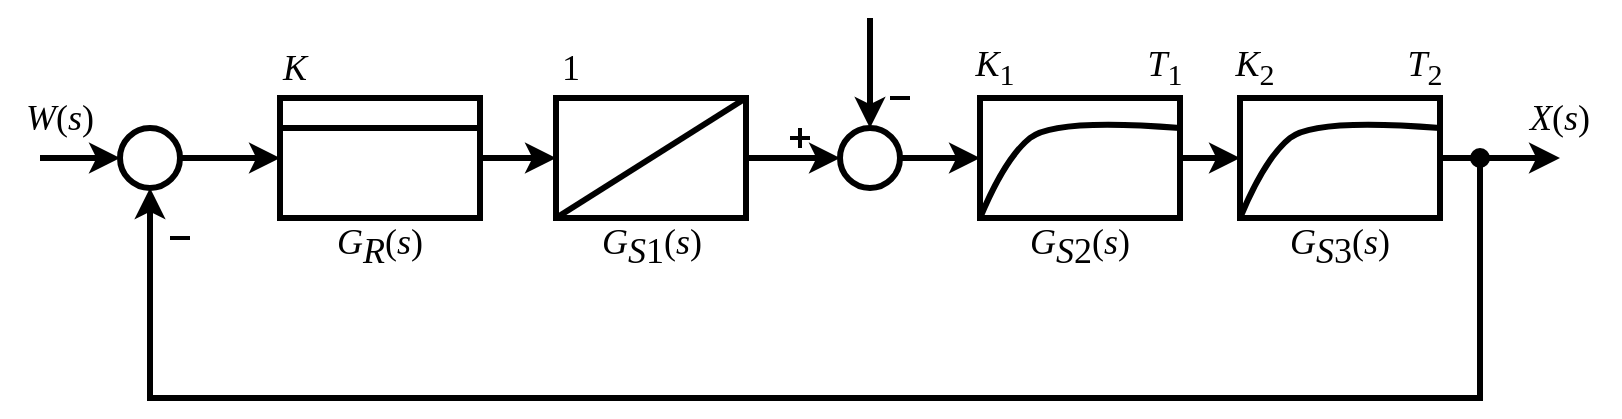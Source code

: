 <mxfile version="21.0.2" type="github">
  <diagram name="Page-1" id="ph_byzu_aYL5lYIVE-Ck">
    <mxGraphModel dx="1216" dy="692" grid="1" gridSize="10" guides="1" tooltips="1" connect="1" arrows="1" fold="1" page="1" pageScale="1" pageWidth="850" pageHeight="1100" math="0" shadow="0">
      <root>
        <mxCell id="0" />
        <mxCell id="1" parent="0" />
        <mxCell id="kCsf_dEb_IwBwz_RIPwz-3" value="" style="edgeStyle=orthogonalEdgeStyle;rounded=0;orthogonalLoop=1;jettySize=auto;html=1;strokeWidth=3;" parent="1" source="kCsf_dEb_IwBwz_RIPwz-1" target="kCsf_dEb_IwBwz_RIPwz-2" edge="1">
          <mxGeometry relative="1" as="geometry" />
        </mxCell>
        <mxCell id="kCsf_dEb_IwBwz_RIPwz-5" value="" style="edgeStyle=orthogonalEdgeStyle;rounded=0;orthogonalLoop=1;jettySize=auto;html=1;strokeWidth=3;" parent="1" source="kCsf_dEb_IwBwz_RIPwz-2" target="kCsf_dEb_IwBwz_RIPwz-4" edge="1">
          <mxGeometry relative="1" as="geometry" />
        </mxCell>
        <mxCell id="kCsf_dEb_IwBwz_RIPwz-7" value="" style="edgeStyle=orthogonalEdgeStyle;rounded=0;orthogonalLoop=1;jettySize=auto;html=1;strokeWidth=3;" parent="1" source="kCsf_dEb_IwBwz_RIPwz-4" target="kCsf_dEb_IwBwz_RIPwz-6" edge="1">
          <mxGeometry relative="1" as="geometry" />
        </mxCell>
        <mxCell id="kCsf_dEb_IwBwz_RIPwz-4" value="" style="ellipse;whiteSpace=wrap;html=1;rounded=0;strokeWidth=3;" parent="1" vertex="1">
          <mxGeometry x="445" y="65" width="30" height="30" as="geometry" />
        </mxCell>
        <mxCell id="kCsf_dEb_IwBwz_RIPwz-9" value="" style="edgeStyle=orthogonalEdgeStyle;rounded=0;orthogonalLoop=1;jettySize=auto;html=1;strokeWidth=3;" parent="1" source="kCsf_dEb_IwBwz_RIPwz-6" target="kCsf_dEb_IwBwz_RIPwz-8" edge="1">
          <mxGeometry relative="1" as="geometry" />
        </mxCell>
        <mxCell id="kCsf_dEb_IwBwz_RIPwz-11" value="" style="edgeStyle=orthogonalEdgeStyle;rounded=0;orthogonalLoop=1;jettySize=auto;html=1;strokeWidth=3;endArrow=none;endFill=0;" parent="1" source="kCsf_dEb_IwBwz_RIPwz-8" target="kCsf_dEb_IwBwz_RIPwz-10" edge="1">
          <mxGeometry relative="1" as="geometry" />
        </mxCell>
        <mxCell id="kCsf_dEb_IwBwz_RIPwz-13" value="" style="edgeStyle=orthogonalEdgeStyle;rounded=0;orthogonalLoop=1;jettySize=auto;html=1;strokeWidth=3;" parent="1" source="kCsf_dEb_IwBwz_RIPwz-10" edge="1">
          <mxGeometry relative="1" as="geometry">
            <mxPoint x="805" y="80" as="targetPoint" />
          </mxGeometry>
        </mxCell>
        <mxCell id="kCsf_dEb_IwBwz_RIPwz-10" value="" style="shape=waypoint;sketch=0;size=6;pointerEvents=1;points=[];fillColor=default;resizable=0;rotatable=0;perimeter=centerPerimeter;snapToPoint=1;rounded=0;strokeWidth=3;" parent="1" vertex="1">
          <mxGeometry x="755" y="70" width="20" height="20" as="geometry" />
        </mxCell>
        <mxCell id="kCsf_dEb_IwBwz_RIPwz-17" value="" style="edgeStyle=orthogonalEdgeStyle;rounded=0;orthogonalLoop=1;jettySize=auto;html=1;strokeWidth=3;" parent="1" source="kCsf_dEb_IwBwz_RIPwz-16" target="kCsf_dEb_IwBwz_RIPwz-1" edge="1">
          <mxGeometry relative="1" as="geometry" />
        </mxCell>
        <mxCell id="kCsf_dEb_IwBwz_RIPwz-16" value="" style="ellipse;whiteSpace=wrap;html=1;rounded=0;strokeWidth=3;" parent="1" vertex="1">
          <mxGeometry x="85" y="65" width="30" height="30" as="geometry" />
        </mxCell>
        <mxCell id="kCsf_dEb_IwBwz_RIPwz-18" value="" style="endArrow=classic;html=1;rounded=0;entryX=0;entryY=0.5;entryDx=0;entryDy=0;strokeWidth=3;" parent="1" target="kCsf_dEb_IwBwz_RIPwz-16" edge="1">
          <mxGeometry width="50" height="50" relative="1" as="geometry">
            <mxPoint x="45" y="80" as="sourcePoint" />
            <mxPoint x="725" y="370" as="targetPoint" />
          </mxGeometry>
        </mxCell>
        <mxCell id="kCsf_dEb_IwBwz_RIPwz-24" value="" style="group" parent="1" vertex="1" connectable="0">
          <mxGeometry x="165" y="50" width="100" height="60" as="geometry" />
        </mxCell>
        <mxCell id="kCsf_dEb_IwBwz_RIPwz-1" value="" style="rounded=0;whiteSpace=wrap;html=1;strokeWidth=3;" parent="kCsf_dEb_IwBwz_RIPwz-24" vertex="1">
          <mxGeometry width="100" height="60" as="geometry" />
        </mxCell>
        <mxCell id="kCsf_dEb_IwBwz_RIPwz-20" value="" style="endArrow=none;html=1;rounded=0;entryX=1;entryY=0.25;entryDx=0;entryDy=0;exitX=0;exitY=0.25;exitDx=0;exitDy=0;strokeWidth=3;" parent="kCsf_dEb_IwBwz_RIPwz-24" source="kCsf_dEb_IwBwz_RIPwz-1" target="kCsf_dEb_IwBwz_RIPwz-1" edge="1">
          <mxGeometry width="50" height="50" relative="1" as="geometry">
            <mxPoint x="425" y="370" as="sourcePoint" />
            <mxPoint x="466.667" y="320" as="targetPoint" />
          </mxGeometry>
        </mxCell>
        <mxCell id="kCsf_dEb_IwBwz_RIPwz-25" value="" style="group" parent="1" vertex="1" connectable="0">
          <mxGeometry x="303" y="50" width="95" height="60" as="geometry" />
        </mxCell>
        <mxCell id="kCsf_dEb_IwBwz_RIPwz-2" value="" style="rounded=0;whiteSpace=wrap;html=1;strokeWidth=3;" parent="kCsf_dEb_IwBwz_RIPwz-25" vertex="1">
          <mxGeometry width="95" height="60" as="geometry" />
        </mxCell>
        <mxCell id="kCsf_dEb_IwBwz_RIPwz-21" value="" style="endArrow=none;html=1;rounded=0;exitX=0;exitY=1;exitDx=0;exitDy=0;entryX=1;entryY=0;entryDx=0;entryDy=0;strokeWidth=3;" parent="kCsf_dEb_IwBwz_RIPwz-25" source="kCsf_dEb_IwBwz_RIPwz-2" target="kCsf_dEb_IwBwz_RIPwz-2" edge="1">
          <mxGeometry width="50" height="50" relative="1" as="geometry">
            <mxPoint x="245.417" y="370" as="sourcePoint" />
            <mxPoint x="285" y="320" as="targetPoint" />
          </mxGeometry>
        </mxCell>
        <mxCell id="kCsf_dEb_IwBwz_RIPwz-26" value="" style="group" parent="1" vertex="1" connectable="0">
          <mxGeometry x="515" y="50" width="100" height="60" as="geometry" />
        </mxCell>
        <mxCell id="kCsf_dEb_IwBwz_RIPwz-6" value="" style="whiteSpace=wrap;html=1;rounded=0;strokeWidth=3;" parent="kCsf_dEb_IwBwz_RIPwz-26" vertex="1">
          <mxGeometry width="100" height="60" as="geometry" />
        </mxCell>
        <mxCell id="kCsf_dEb_IwBwz_RIPwz-22" value="" style="curved=1;endArrow=none;html=1;rounded=0;endFill=0;strokeWidth=3;entryX=1;entryY=0.25;entryDx=0;entryDy=0;exitX=0;exitY=1;exitDx=0;exitDy=0;" parent="kCsf_dEb_IwBwz_RIPwz-26" source="kCsf_dEb_IwBwz_RIPwz-6" target="kCsf_dEb_IwBwz_RIPwz-6" edge="1">
          <mxGeometry width="50" height="50" relative="1" as="geometry">
            <mxPoint x="37.5" y="370" as="sourcePoint" />
            <mxPoint x="137.5" y="290" as="targetPoint" />
            <Array as="points">
              <mxPoint x="12.5" y="30" />
              <mxPoint x="37.5" y="10" />
            </Array>
          </mxGeometry>
        </mxCell>
        <mxCell id="kCsf_dEb_IwBwz_RIPwz-27" value="" style="group" parent="1" vertex="1" connectable="0">
          <mxGeometry x="645" y="50" width="100" height="60" as="geometry" />
        </mxCell>
        <mxCell id="kCsf_dEb_IwBwz_RIPwz-8" value="" style="whiteSpace=wrap;html=1;rounded=0;strokeWidth=3;" parent="kCsf_dEb_IwBwz_RIPwz-27" vertex="1">
          <mxGeometry width="100" height="60" as="geometry" />
        </mxCell>
        <mxCell id="kCsf_dEb_IwBwz_RIPwz-23" value="" style="curved=1;endArrow=none;html=1;rounded=0;endFill=0;strokeWidth=3;entryX=1;entryY=0.25;entryDx=0;entryDy=0;exitX=0;exitY=1;exitDx=0;exitDy=0;" parent="kCsf_dEb_IwBwz_RIPwz-27" edge="1">
          <mxGeometry width="50" height="50" relative="1" as="geometry">
            <mxPoint y="60" as="sourcePoint" />
            <mxPoint x="100" y="15" as="targetPoint" />
            <Array as="points">
              <mxPoint x="12.5" y="30" />
              <mxPoint x="37.5" y="10" />
            </Array>
          </mxGeometry>
        </mxCell>
        <mxCell id="kCsf_dEb_IwBwz_RIPwz-29" value="" style="endArrow=classic;html=1;rounded=0;entryX=0.5;entryY=1;entryDx=0;entryDy=0;strokeWidth=3;" parent="1" source="kCsf_dEb_IwBwz_RIPwz-10" target="kCsf_dEb_IwBwz_RIPwz-16" edge="1">
          <mxGeometry width="50" height="50" relative="1" as="geometry">
            <mxPoint x="790" y="110" as="sourcePoint" />
            <mxPoint x="615" y="200" as="targetPoint" />
            <Array as="points">
              <mxPoint x="765" y="200" />
              <mxPoint x="100" y="200" />
            </Array>
          </mxGeometry>
        </mxCell>
        <mxCell id="kCsf_dEb_IwBwz_RIPwz-31" value="&lt;i&gt;&lt;font face=&quot;Georgia&quot;&gt;&lt;font style=&quot;font-size: 13px;&quot;&gt;&lt;font style=&quot;font-size: 14px;&quot;&gt;&lt;font style=&quot;font-size: 15px;&quot;&gt;&lt;font style=&quot;font-size: 16px;&quot;&gt;&lt;font style=&quot;font-size: 17px;&quot;&gt;&lt;font style=&quot;font-size: 18px;&quot;&gt;W&lt;/font&gt;&lt;/font&gt;&lt;/font&gt;&lt;/font&gt;&lt;/font&gt;&lt;/font&gt;&lt;/font&gt;&lt;/i&gt;&lt;font face=&quot;Georgia&quot;&gt;&lt;font style=&quot;font-size: 13px;&quot;&gt;&lt;font style=&quot;font-size: 14px;&quot;&gt;&lt;font style=&quot;font-size: 15px;&quot;&gt;&lt;font style=&quot;font-size: 16px;&quot;&gt;&lt;font style=&quot;font-size: 17px;&quot;&gt;&lt;font style=&quot;font-size: 18px;&quot;&gt;(&lt;/font&gt;&lt;/font&gt;&lt;/font&gt;&lt;/font&gt;&lt;/font&gt;&lt;/font&gt;&lt;/font&gt;&lt;i&gt;&lt;font face=&quot;Georgia&quot;&gt;&lt;font style=&quot;font-size: 13px;&quot;&gt;&lt;font style=&quot;font-size: 14px;&quot;&gt;&lt;font style=&quot;font-size: 15px;&quot;&gt;&lt;font style=&quot;font-size: 16px;&quot;&gt;&lt;font style=&quot;font-size: 17px;&quot;&gt;&lt;font style=&quot;font-size: 18px;&quot;&gt;s&lt;/font&gt;&lt;/font&gt;&lt;/font&gt;&lt;/font&gt;&lt;/font&gt;&lt;/font&gt;&lt;/font&gt;&lt;/i&gt;&lt;font face=&quot;Georgia&quot;&gt;&lt;font style=&quot;font-size: 13px;&quot;&gt;&lt;font style=&quot;font-size: 14px;&quot;&gt;&lt;font style=&quot;font-size: 15px;&quot;&gt;&lt;font style=&quot;font-size: 16px;&quot;&gt;&lt;font style=&quot;font-size: 17px;&quot;&gt;&lt;font style=&quot;font-size: 18px;&quot;&gt;)&lt;/font&gt;&lt;/font&gt;&lt;/font&gt;&lt;/font&gt;&lt;/font&gt;&lt;/font&gt;&lt;/font&gt;" style="text;html=1;strokeColor=none;fillColor=none;align=center;verticalAlign=middle;whiteSpace=wrap;rounded=0;fontFamily=Times New Roman;" parent="1" vertex="1">
          <mxGeometry x="25" y="45" width="60" height="30" as="geometry" />
        </mxCell>
        <mxCell id="kCsf_dEb_IwBwz_RIPwz-34" value="" style="endArrow=none;html=1;rounded=0;strokeWidth=2;" parent="1" edge="1">
          <mxGeometry width="50" height="50" relative="1" as="geometry">
            <mxPoint x="120" y="120" as="sourcePoint" />
            <mxPoint x="110" y="120" as="targetPoint" />
          </mxGeometry>
        </mxCell>
        <mxCell id="kCsf_dEb_IwBwz_RIPwz-35" value="" style="endArrow=none;html=1;rounded=0;strokeWidth=2;" parent="1" edge="1">
          <mxGeometry width="50" height="50" relative="1" as="geometry">
            <mxPoint x="480" y="50" as="sourcePoint" />
            <mxPoint x="470" y="50" as="targetPoint" />
          </mxGeometry>
        </mxCell>
        <mxCell id="kCsf_dEb_IwBwz_RIPwz-38" value="" style="group;strokeWidth=1;strokeColor=none;" parent="1" vertex="1" connectable="0">
          <mxGeometry x="415" y="60" width="20" height="20" as="geometry" />
        </mxCell>
        <mxCell id="kCsf_dEb_IwBwz_RIPwz-36" value="" style="endArrow=none;html=1;rounded=0;strokeWidth=2;" parent="kCsf_dEb_IwBwz_RIPwz-38" edge="1">
          <mxGeometry width="50" height="50" relative="1" as="geometry">
            <mxPoint x="15" y="10" as="sourcePoint" />
            <mxPoint x="5" y="10" as="targetPoint" />
          </mxGeometry>
        </mxCell>
        <mxCell id="kCsf_dEb_IwBwz_RIPwz-37" value="" style="endArrow=none;html=1;rounded=0;strokeWidth=2;" parent="kCsf_dEb_IwBwz_RIPwz-38" edge="1">
          <mxGeometry width="50" height="50" relative="1" as="geometry">
            <mxPoint x="10" y="5" as="sourcePoint" />
            <mxPoint x="10" y="15" as="targetPoint" />
          </mxGeometry>
        </mxCell>
        <mxCell id="kCsf_dEb_IwBwz_RIPwz-39" value="" style="endArrow=classic;html=1;rounded=0;entryX=0.5;entryY=0;entryDx=0;entryDy=0;strokeWidth=3;" parent="1" target="kCsf_dEb_IwBwz_RIPwz-4" edge="1">
          <mxGeometry width="50" height="50" relative="1" as="geometry">
            <mxPoint x="460" y="10" as="sourcePoint" />
            <mxPoint x="350" y="40" as="targetPoint" />
          </mxGeometry>
        </mxCell>
        <mxCell id="kCsf_dEb_IwBwz_RIPwz-40" value="&lt;i&gt;&lt;font face=&quot;Georgia&quot;&gt;&lt;font style=&quot;font-size: 13px;&quot;&gt;&lt;font style=&quot;font-size: 14px;&quot;&gt;&lt;font style=&quot;font-size: 15px;&quot;&gt;&lt;font style=&quot;font-size: 16px;&quot;&gt;&lt;font style=&quot;font-size: 17px;&quot;&gt;&lt;font style=&quot;font-size: 18px;&quot;&gt;X&lt;/font&gt;&lt;/font&gt;&lt;/font&gt;&lt;/font&gt;&lt;/font&gt;&lt;/font&gt;&lt;/font&gt;&lt;/i&gt;&lt;font face=&quot;Georgia&quot;&gt;&lt;font style=&quot;font-size: 13px;&quot;&gt;&lt;font style=&quot;font-size: 14px;&quot;&gt;&lt;font style=&quot;font-size: 15px;&quot;&gt;&lt;font style=&quot;font-size: 16px;&quot;&gt;&lt;font style=&quot;font-size: 17px;&quot;&gt;&lt;font style=&quot;font-size: 18px;&quot;&gt;(&lt;/font&gt;&lt;/font&gt;&lt;/font&gt;&lt;/font&gt;&lt;/font&gt;&lt;/font&gt;&lt;/font&gt;&lt;i&gt;&lt;font face=&quot;Georgia&quot;&gt;&lt;font style=&quot;font-size: 13px;&quot;&gt;&lt;font style=&quot;font-size: 14px;&quot;&gt;&lt;font style=&quot;font-size: 15px;&quot;&gt;&lt;font style=&quot;font-size: 16px;&quot;&gt;&lt;font style=&quot;font-size: 17px;&quot;&gt;&lt;font style=&quot;font-size: 18px;&quot;&gt;s&lt;/font&gt;&lt;/font&gt;&lt;/font&gt;&lt;/font&gt;&lt;/font&gt;&lt;/font&gt;&lt;/font&gt;&lt;/i&gt;&lt;font face=&quot;Georgia&quot;&gt;&lt;font style=&quot;font-size: 13px;&quot;&gt;&lt;font style=&quot;font-size: 14px;&quot;&gt;&lt;font style=&quot;font-size: 15px;&quot;&gt;&lt;font style=&quot;font-size: 16px;&quot;&gt;&lt;font style=&quot;font-size: 17px;&quot;&gt;&lt;font style=&quot;font-size: 18px;&quot;&gt;)&lt;/font&gt;&lt;/font&gt;&lt;/font&gt;&lt;/font&gt;&lt;/font&gt;&lt;/font&gt;&lt;/font&gt;" style="text;html=1;strokeColor=none;fillColor=none;align=center;verticalAlign=middle;whiteSpace=wrap;rounded=0;fontFamily=Times New Roman;" parent="1" vertex="1">
          <mxGeometry x="775" y="45" width="60" height="30" as="geometry" />
        </mxCell>
        <mxCell id="kCsf_dEb_IwBwz_RIPwz-41" value="&lt;i style=&quot;font-size: 18px;&quot;&gt;&lt;font style=&quot;font-size: 18px;&quot; face=&quot;Georgia&quot;&gt;G&lt;sub style=&quot;font-size: 18px;&quot;&gt;R&lt;/sub&gt;&lt;/font&gt;&lt;/i&gt;&lt;span style=&quot;font-size: 18px;&quot;&gt;&lt;font style=&quot;font-size: 18px;&quot; face=&quot;Georgia&quot;&gt;(&lt;/font&gt;&lt;/span&gt;&lt;i style=&quot;font-size: 18px;&quot;&gt;&lt;font style=&quot;font-size: 18px;&quot; face=&quot;Georgia&quot;&gt;s&lt;/font&gt;&lt;/i&gt;&lt;span style=&quot;font-size: 18px;&quot;&gt;&lt;font style=&quot;font-size: 18px;&quot; face=&quot;Georgia&quot;&gt;)&lt;/font&gt;&lt;/span&gt;" style="text;html=1;strokeColor=none;fillColor=none;align=center;verticalAlign=middle;whiteSpace=wrap;rounded=0;fontFamily=Times New Roman;fontSize=18;" parent="1" vertex="1">
          <mxGeometry x="185" y="110" width="60" height="30" as="geometry" />
        </mxCell>
        <mxCell id="kCsf_dEb_IwBwz_RIPwz-42" value="&lt;i style=&quot;font-size: 18px;&quot;&gt;&lt;font style=&quot;font-size: 18px;&quot; face=&quot;Georgia&quot;&gt;G&lt;sub style=&quot;font-size: 18px;&quot;&gt;S&lt;/sub&gt;&lt;/font&gt;&lt;/i&gt;&lt;font style=&quot;font-size: 18px;&quot; face=&quot;Georgia&quot;&gt;&lt;sub style=&quot;font-size: 18px;&quot;&gt;1&lt;/sub&gt;&lt;/font&gt;&lt;span style=&quot;font-size: 18px;&quot;&gt;&lt;font style=&quot;font-size: 18px;&quot; face=&quot;Georgia&quot;&gt;(&lt;/font&gt;&lt;/span&gt;&lt;i style=&quot;font-size: 18px;&quot;&gt;&lt;font style=&quot;font-size: 18px;&quot; face=&quot;Georgia&quot;&gt;s&lt;/font&gt;&lt;/i&gt;&lt;span style=&quot;font-size: 18px;&quot;&gt;&lt;font style=&quot;font-size: 18px;&quot; face=&quot;Georgia&quot;&gt;)&lt;/font&gt;&lt;/span&gt;" style="text;html=1;strokeColor=none;fillColor=none;align=center;verticalAlign=middle;whiteSpace=wrap;rounded=0;fontFamily=Times New Roman;fontSize=18;" parent="1" vertex="1">
          <mxGeometry x="320.5" y="110" width="60" height="30" as="geometry" />
        </mxCell>
        <mxCell id="kCsf_dEb_IwBwz_RIPwz-43" value="&lt;i style=&quot;font-size: 18px;&quot;&gt;&lt;font style=&quot;font-size: 18px;&quot; face=&quot;Georgia&quot;&gt;G&lt;sub style=&quot;font-size: 18px;&quot;&gt;S&lt;/sub&gt;&lt;/font&gt;&lt;/i&gt;&lt;font style=&quot;font-size: 18px;&quot; face=&quot;Georgia&quot;&gt;&lt;sub style=&quot;font-size: 18px;&quot;&gt;2&lt;/sub&gt;&lt;/font&gt;&lt;span style=&quot;font-size: 18px;&quot;&gt;&lt;font style=&quot;font-size: 18px;&quot; face=&quot;Georgia&quot;&gt;(&lt;/font&gt;&lt;/span&gt;&lt;i style=&quot;font-size: 18px;&quot;&gt;&lt;font style=&quot;font-size: 18px;&quot; face=&quot;Georgia&quot;&gt;s&lt;/font&gt;&lt;/i&gt;&lt;span style=&quot;font-size: 18px;&quot;&gt;&lt;font style=&quot;font-size: 18px;&quot; face=&quot;Georgia&quot;&gt;)&lt;/font&gt;&lt;/span&gt;" style="text;html=1;strokeColor=none;fillColor=none;align=center;verticalAlign=middle;whiteSpace=wrap;rounded=0;fontFamily=Times New Roman;fontSize=18;" parent="1" vertex="1">
          <mxGeometry x="535" y="110" width="60" height="30" as="geometry" />
        </mxCell>
        <mxCell id="kCsf_dEb_IwBwz_RIPwz-44" value="&lt;i style=&quot;font-size: 18px;&quot;&gt;&lt;font style=&quot;font-size: 18px;&quot; face=&quot;Georgia&quot;&gt;G&lt;sub style=&quot;font-size: 18px;&quot;&gt;S&lt;/sub&gt;&lt;/font&gt;&lt;/i&gt;&lt;font style=&quot;font-size: 18px;&quot; face=&quot;Georgia&quot;&gt;&lt;sub style=&quot;font-size: 18px;&quot;&gt;3&lt;/sub&gt;&lt;/font&gt;&lt;span style=&quot;font-size: 18px;&quot;&gt;&lt;font style=&quot;font-size: 18px;&quot; face=&quot;Georgia&quot;&gt;(&lt;/font&gt;&lt;/span&gt;&lt;i style=&quot;font-size: 18px;&quot;&gt;&lt;font style=&quot;font-size: 18px;&quot; face=&quot;Georgia&quot;&gt;s&lt;/font&gt;&lt;/i&gt;&lt;span style=&quot;font-size: 18px;&quot;&gt;&lt;font style=&quot;font-size: 18px;&quot; face=&quot;Georgia&quot;&gt;)&lt;/font&gt;&lt;/span&gt;" style="text;html=1;strokeColor=none;fillColor=none;align=center;verticalAlign=middle;whiteSpace=wrap;rounded=0;fontFamily=Times New Roman;fontSize=18;" parent="1" vertex="1">
          <mxGeometry x="665" y="110" width="60" height="30" as="geometry" />
        </mxCell>
        <mxCell id="kCsf_dEb_IwBwz_RIPwz-45" value="&lt;font style=&quot;font-size: 15px;&quot;&gt;&lt;i&gt;&lt;font style=&quot;font-size: 15px;&quot; face=&quot;Georgia&quot;&gt;&lt;font style=&quot;font-size: 15px;&quot;&gt;&lt;font style=&quot;font-size: 16px;&quot;&gt;&lt;font style=&quot;font-size: 17px;&quot;&gt;&lt;font style=&quot;font-size: 18px;&quot;&gt;K&lt;/font&gt;&lt;/font&gt;&lt;/font&gt;&lt;/font&gt;&lt;/font&gt;&lt;/i&gt;&lt;/font&gt;" style="text;html=1;strokeColor=none;fillColor=none;align=center;verticalAlign=middle;whiteSpace=wrap;rounded=0;fontFamily=Times New Roman;" parent="1" vertex="1">
          <mxGeometry x="165" y="25" width="15" height="20" as="geometry" />
        </mxCell>
        <mxCell id="kCsf_dEb_IwBwz_RIPwz-46" value="&lt;font style=&quot;font-size: 18px;&quot;&gt;&lt;i&gt;&lt;font style=&quot;font-size: 18px;&quot; face=&quot;Georgia&quot;&gt;K&lt;/font&gt;&lt;/i&gt;&lt;font style=&quot;font-size: 18px;&quot; face=&quot;Georgia&quot;&gt;&lt;sub&gt;1&lt;/sub&gt;&lt;/font&gt;&lt;/font&gt;" style="text;html=1;strokeColor=none;fillColor=none;align=center;verticalAlign=middle;whiteSpace=wrap;rounded=0;fontFamily=Times New Roman;" parent="1" vertex="1">
          <mxGeometry x="515" y="25" width="15" height="20" as="geometry" />
        </mxCell>
        <mxCell id="kCsf_dEb_IwBwz_RIPwz-48" value="&lt;font style=&quot;font-size: 18px;&quot; face=&quot;Georgia&quot;&gt;&lt;font style=&quot;font-size: 18px;&quot;&gt;1&lt;/font&gt;&lt;/font&gt;" style="text;html=1;strokeColor=none;fillColor=none;align=center;verticalAlign=middle;whiteSpace=wrap;rounded=0;fontFamily=Times New Roman;" parent="1" vertex="1">
          <mxGeometry x="303" y="25" width="15" height="20" as="geometry" />
        </mxCell>
        <mxCell id="kCsf_dEb_IwBwz_RIPwz-49" value="&lt;font style=&quot;font-size: 18px;&quot;&gt;&lt;i&gt;&lt;font style=&quot;font-size: 18px;&quot; face=&quot;Georgia&quot;&gt;K&lt;/font&gt;&lt;/i&gt;&lt;font style=&quot;font-size: 18px;&quot; face=&quot;Georgia&quot;&gt;&lt;sub&gt;2&lt;/sub&gt;&lt;/font&gt;&lt;/font&gt;" style="text;html=1;strokeColor=none;fillColor=none;align=center;verticalAlign=middle;whiteSpace=wrap;rounded=0;fontFamily=Times New Roman;" parent="1" vertex="1">
          <mxGeometry x="645" y="25" width="15" height="20" as="geometry" />
        </mxCell>
        <mxCell id="kCsf_dEb_IwBwz_RIPwz-50" value="&lt;font style=&quot;font-size: 18px;&quot;&gt;&lt;i&gt;&lt;font style=&quot;font-size: 18px;&quot; face=&quot;Georgia&quot;&gt;T&lt;/font&gt;&lt;/i&gt;&lt;font style=&quot;font-size: 18px;&quot; face=&quot;Georgia&quot;&gt;&lt;sub&gt;1&lt;/sub&gt;&lt;/font&gt;&lt;/font&gt;" style="text;html=1;strokeColor=none;fillColor=none;align=center;verticalAlign=middle;whiteSpace=wrap;rounded=0;fontFamily=Times New Roman;" parent="1" vertex="1">
          <mxGeometry x="600" y="25" width="15" height="20" as="geometry" />
        </mxCell>
        <mxCell id="kCsf_dEb_IwBwz_RIPwz-51" value="&lt;font style=&quot;font-size: 18px;&quot;&gt;&lt;i&gt;&lt;font style=&quot;font-size: 18px;&quot; face=&quot;Georgia&quot;&gt;T&lt;/font&gt;&lt;/i&gt;&lt;font style=&quot;font-size: 18px;&quot; face=&quot;Georgia&quot;&gt;&lt;sub&gt;2&lt;/sub&gt;&lt;/font&gt;&lt;/font&gt;" style="text;html=1;strokeColor=none;fillColor=none;align=center;verticalAlign=middle;whiteSpace=wrap;rounded=0;fontFamily=Times New Roman;" parent="1" vertex="1">
          <mxGeometry x="730" y="25" width="15" height="20" as="geometry" />
        </mxCell>
      </root>
    </mxGraphModel>
  </diagram>
</mxfile>

